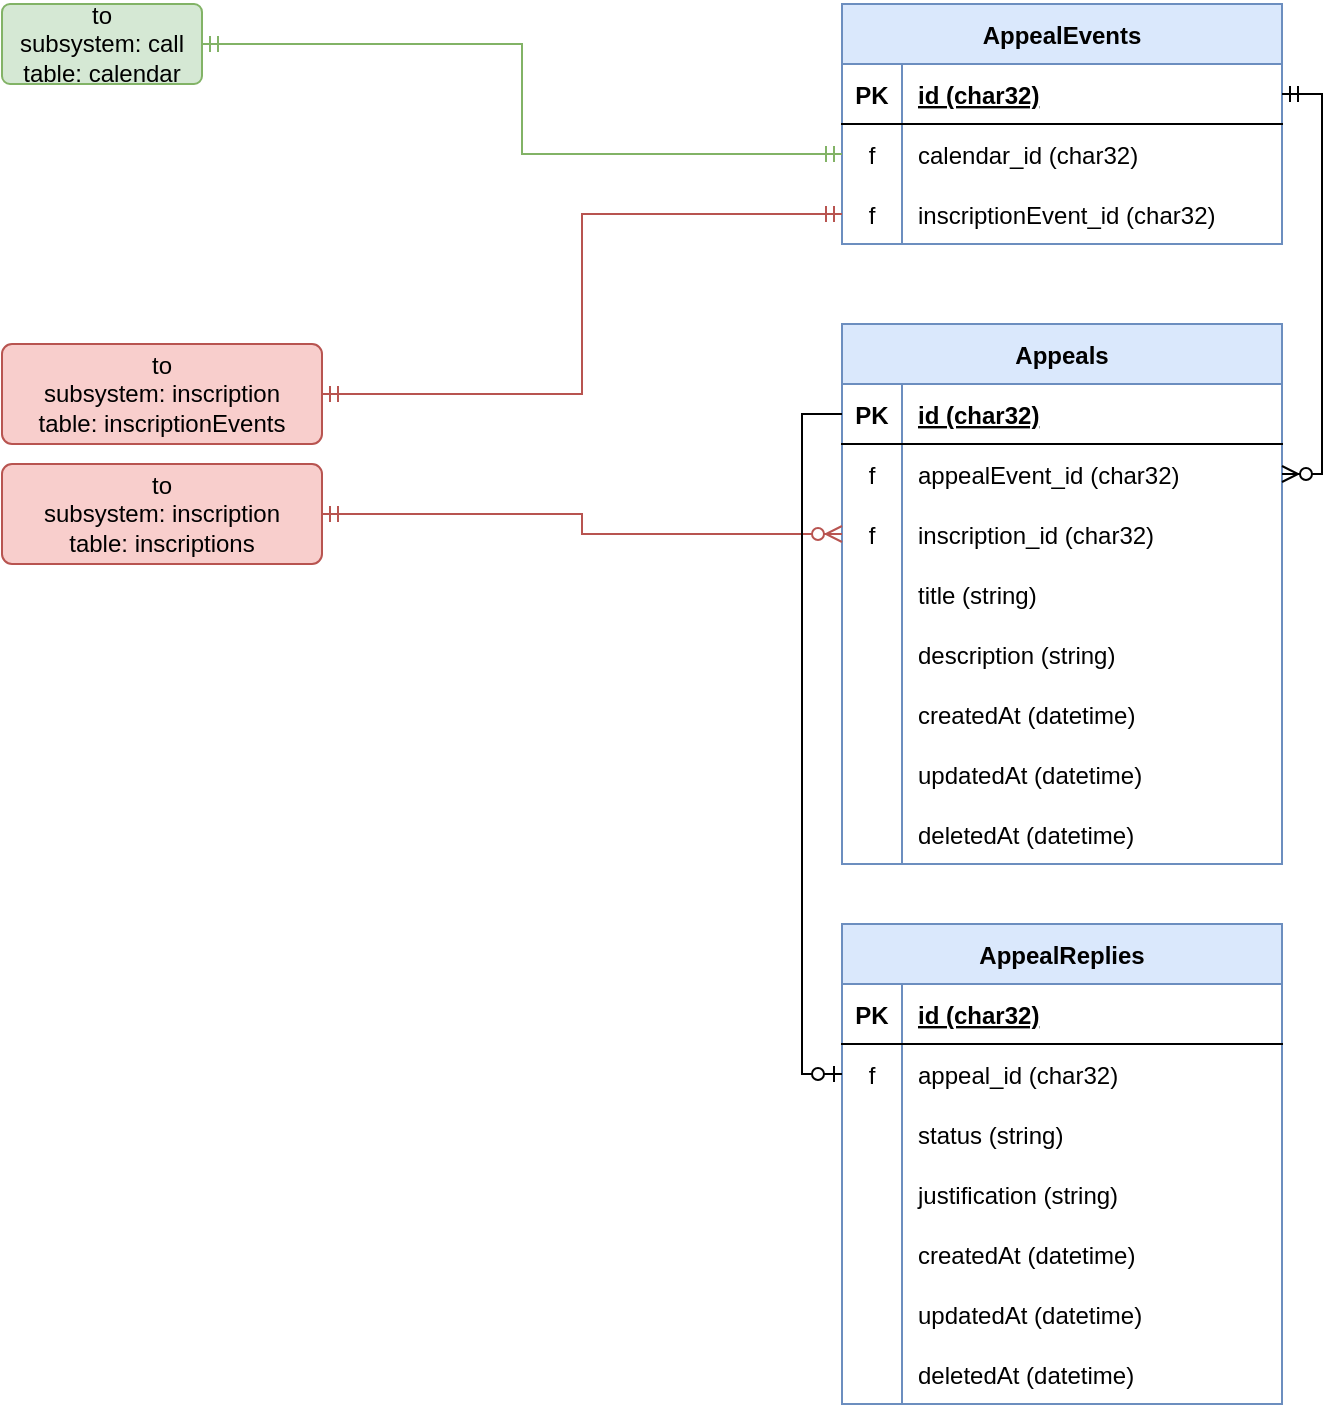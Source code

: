 <mxfile version="13.9.5" type="device"><diagram id="L2zFwyqRx3bvxnhh8DpV" name="Page-1"><mxGraphModel dx="1086" dy="806" grid="1" gridSize="10" guides="1" tooltips="1" connect="1" arrows="1" fold="1" page="1" pageScale="1" pageWidth="827" pageHeight="1169" math="0" shadow="0"><root><mxCell id="0"/><mxCell id="1" parent="0"/><mxCell id="N2YWU0T3yL40sIDLOQy2-25" value="AppealEvents" style="shape=table;startSize=30;container=1;collapsible=1;childLayout=tableLayout;fixedRows=1;rowLines=0;fontStyle=1;align=center;resizeLast=1;fillColor=#dae8fc;strokeColor=#6c8ebf;" parent="1" vertex="1"><mxGeometry x="450" y="100" width="220" height="120" as="geometry"/></mxCell><mxCell id="N2YWU0T3yL40sIDLOQy2-26" value="" style="shape=partialRectangle;collapsible=0;dropTarget=0;pointerEvents=0;fillColor=none;top=0;left=0;bottom=1;right=0;points=[[0,0.5],[1,0.5]];portConstraint=eastwest;" parent="N2YWU0T3yL40sIDLOQy2-25" vertex="1"><mxGeometry y="30" width="220" height="30" as="geometry"/></mxCell><mxCell id="N2YWU0T3yL40sIDLOQy2-27" value="PK" style="shape=partialRectangle;connectable=0;fillColor=none;top=0;left=0;bottom=0;right=0;fontStyle=1;overflow=hidden;" parent="N2YWU0T3yL40sIDLOQy2-26" vertex="1"><mxGeometry width="30" height="30" as="geometry"/></mxCell><mxCell id="N2YWU0T3yL40sIDLOQy2-28" value="id (char32)" style="shape=partialRectangle;connectable=0;fillColor=none;top=0;left=0;bottom=0;right=0;align=left;spacingLeft=6;fontStyle=5;overflow=hidden;" parent="N2YWU0T3yL40sIDLOQy2-26" vertex="1"><mxGeometry x="30" width="190" height="30" as="geometry"/></mxCell><mxCell id="N2YWU0T3yL40sIDLOQy2-29" value="" style="shape=partialRectangle;collapsible=0;dropTarget=0;pointerEvents=0;fillColor=none;top=0;left=0;bottom=0;right=0;points=[[0,0.5],[1,0.5]];portConstraint=eastwest;" parent="N2YWU0T3yL40sIDLOQy2-25" vertex="1"><mxGeometry y="60" width="220" height="30" as="geometry"/></mxCell><mxCell id="N2YWU0T3yL40sIDLOQy2-30" value="f" style="shape=partialRectangle;connectable=0;fillColor=none;top=0;left=0;bottom=0;right=0;editable=1;overflow=hidden;" parent="N2YWU0T3yL40sIDLOQy2-29" vertex="1"><mxGeometry width="30" height="30" as="geometry"/></mxCell><mxCell id="N2YWU0T3yL40sIDLOQy2-31" value="calendar_id (char32)" style="shape=partialRectangle;connectable=0;fillColor=none;top=0;left=0;bottom=0;right=0;align=left;spacingLeft=6;overflow=hidden;" parent="N2YWU0T3yL40sIDLOQy2-29" vertex="1"><mxGeometry x="30" width="190" height="30" as="geometry"/></mxCell><mxCell id="N2YWU0T3yL40sIDLOQy2-32" value="" style="shape=partialRectangle;collapsible=0;dropTarget=0;pointerEvents=0;fillColor=none;top=0;left=0;bottom=0;right=0;points=[[0,0.5],[1,0.5]];portConstraint=eastwest;" parent="N2YWU0T3yL40sIDLOQy2-25" vertex="1"><mxGeometry y="90" width="220" height="30" as="geometry"/></mxCell><mxCell id="N2YWU0T3yL40sIDLOQy2-33" value="f" style="shape=partialRectangle;connectable=0;fillColor=none;top=0;left=0;bottom=0;right=0;editable=1;overflow=hidden;" parent="N2YWU0T3yL40sIDLOQy2-32" vertex="1"><mxGeometry width="30" height="30" as="geometry"/></mxCell><mxCell id="N2YWU0T3yL40sIDLOQy2-34" value="inscriptionEvent_id (char32)" style="shape=partialRectangle;connectable=0;fillColor=none;top=0;left=0;bottom=0;right=0;align=left;spacingLeft=6;overflow=hidden;" parent="N2YWU0T3yL40sIDLOQy2-32" vertex="1"><mxGeometry x="30" width="190" height="30" as="geometry"/></mxCell><mxCell id="N2YWU0T3yL40sIDLOQy2-45" value="Appeals" style="shape=table;startSize=30;container=1;collapsible=1;childLayout=tableLayout;fixedRows=1;rowLines=0;fontStyle=1;align=center;resizeLast=1;strokeColor=#6c8ebf;fillColor=#dae8fc;" parent="1" vertex="1"><mxGeometry x="450" y="260" width="220" height="270" as="geometry"/></mxCell><mxCell id="N2YWU0T3yL40sIDLOQy2-46" value="" style="shape=partialRectangle;collapsible=0;dropTarget=0;pointerEvents=0;fillColor=none;top=0;left=0;bottom=1;right=0;points=[[0,0.5],[1,0.5]];portConstraint=eastwest;" parent="N2YWU0T3yL40sIDLOQy2-45" vertex="1"><mxGeometry y="30" width="220" height="30" as="geometry"/></mxCell><mxCell id="N2YWU0T3yL40sIDLOQy2-47" value="PK" style="shape=partialRectangle;connectable=0;fillColor=none;top=0;left=0;bottom=0;right=0;fontStyle=1;overflow=hidden;" parent="N2YWU0T3yL40sIDLOQy2-46" vertex="1"><mxGeometry width="30" height="30" as="geometry"/></mxCell><mxCell id="N2YWU0T3yL40sIDLOQy2-48" value="id (char32)" style="shape=partialRectangle;connectable=0;top=0;left=0;bottom=0;right=0;align=left;spacingLeft=6;fontStyle=5;overflow=hidden;fillColor=none;" parent="N2YWU0T3yL40sIDLOQy2-46" vertex="1"><mxGeometry x="30" width="190" height="30" as="geometry"/></mxCell><mxCell id="N2YWU0T3yL40sIDLOQy2-79" style="shape=partialRectangle;collapsible=0;dropTarget=0;pointerEvents=0;fillColor=none;top=0;left=0;bottom=0;right=0;points=[[0,0.5],[1,0.5]];portConstraint=eastwest;" parent="N2YWU0T3yL40sIDLOQy2-45" vertex="1"><mxGeometry y="60" width="220" height="30" as="geometry"/></mxCell><mxCell id="N2YWU0T3yL40sIDLOQy2-80" value="f" style="shape=partialRectangle;connectable=0;fillColor=none;top=0;left=0;bottom=0;right=0;editable=1;overflow=hidden;" parent="N2YWU0T3yL40sIDLOQy2-79" vertex="1"><mxGeometry width="30" height="30" as="geometry"/></mxCell><mxCell id="N2YWU0T3yL40sIDLOQy2-81" value="appealEvent_id (char32)" style="shape=partialRectangle;connectable=0;top=0;left=0;bottom=0;right=0;align=left;spacingLeft=6;overflow=hidden;fillColor=none;" parent="N2YWU0T3yL40sIDLOQy2-79" vertex="1"><mxGeometry x="30" width="190" height="30" as="geometry"/></mxCell><mxCell id="N2YWU0T3yL40sIDLOQy2-49" value="" style="shape=partialRectangle;collapsible=0;dropTarget=0;pointerEvents=0;fillColor=none;top=0;left=0;bottom=0;right=0;points=[[0,0.5],[1,0.5]];portConstraint=eastwest;" parent="N2YWU0T3yL40sIDLOQy2-45" vertex="1"><mxGeometry y="90" width="220" height="30" as="geometry"/></mxCell><mxCell id="N2YWU0T3yL40sIDLOQy2-50" value="f" style="shape=partialRectangle;connectable=0;fillColor=none;top=0;left=0;bottom=0;right=0;editable=1;overflow=hidden;" parent="N2YWU0T3yL40sIDLOQy2-49" vertex="1"><mxGeometry width="30" height="30" as="geometry"/></mxCell><mxCell id="N2YWU0T3yL40sIDLOQy2-51" value="inscription_id (char32)" style="shape=partialRectangle;connectable=0;fillColor=none;top=0;left=0;bottom=0;right=0;align=left;spacingLeft=6;overflow=hidden;" parent="N2YWU0T3yL40sIDLOQy2-49" vertex="1"><mxGeometry x="30" width="190" height="30" as="geometry"/></mxCell><mxCell id="N2YWU0T3yL40sIDLOQy2-55" style="shape=partialRectangle;collapsible=0;dropTarget=0;pointerEvents=0;fillColor=none;top=0;left=0;bottom=0;right=0;points=[[0,0.5],[1,0.5]];portConstraint=eastwest;" parent="N2YWU0T3yL40sIDLOQy2-45" vertex="1"><mxGeometry y="120" width="220" height="30" as="geometry"/></mxCell><mxCell id="N2YWU0T3yL40sIDLOQy2-56" style="shape=partialRectangle;connectable=0;fillColor=none;top=0;left=0;bottom=0;right=0;editable=1;overflow=hidden;" parent="N2YWU0T3yL40sIDLOQy2-55" vertex="1"><mxGeometry width="30" height="30" as="geometry"/></mxCell><mxCell id="N2YWU0T3yL40sIDLOQy2-57" value="title (string)" style="shape=partialRectangle;connectable=0;fillColor=none;top=0;left=0;bottom=0;right=0;align=left;spacingLeft=6;overflow=hidden;" parent="N2YWU0T3yL40sIDLOQy2-55" vertex="1"><mxGeometry x="30" width="190" height="30" as="geometry"/></mxCell><mxCell id="N2YWU0T3yL40sIDLOQy2-58" style="shape=partialRectangle;collapsible=0;dropTarget=0;pointerEvents=0;fillColor=none;top=0;left=0;bottom=0;right=0;points=[[0,0.5],[1,0.5]];portConstraint=eastwest;" parent="N2YWU0T3yL40sIDLOQy2-45" vertex="1"><mxGeometry y="150" width="220" height="30" as="geometry"/></mxCell><mxCell id="N2YWU0T3yL40sIDLOQy2-59" style="shape=partialRectangle;connectable=0;fillColor=none;top=0;left=0;bottom=0;right=0;editable=1;overflow=hidden;" parent="N2YWU0T3yL40sIDLOQy2-58" vertex="1"><mxGeometry width="30" height="30" as="geometry"/></mxCell><mxCell id="N2YWU0T3yL40sIDLOQy2-60" value="description (string)" style="shape=partialRectangle;connectable=0;fillColor=none;top=0;left=0;bottom=0;right=0;align=left;spacingLeft=6;overflow=hidden;" parent="N2YWU0T3yL40sIDLOQy2-58" vertex="1"><mxGeometry x="30" width="190" height="30" as="geometry"/></mxCell><mxCell id="N2YWU0T3yL40sIDLOQy2-67" style="shape=partialRectangle;collapsible=0;dropTarget=0;pointerEvents=0;fillColor=none;top=0;left=0;bottom=0;right=0;points=[[0,0.5],[1,0.5]];portConstraint=eastwest;" parent="N2YWU0T3yL40sIDLOQy2-45" vertex="1"><mxGeometry y="180" width="220" height="30" as="geometry"/></mxCell><mxCell id="N2YWU0T3yL40sIDLOQy2-68" style="shape=partialRectangle;connectable=0;fillColor=none;top=0;left=0;bottom=0;right=0;editable=1;overflow=hidden;" parent="N2YWU0T3yL40sIDLOQy2-67" vertex="1"><mxGeometry width="30" height="30" as="geometry"/></mxCell><mxCell id="N2YWU0T3yL40sIDLOQy2-69" value="createdAt (datetime)" style="shape=partialRectangle;connectable=0;fillColor=none;top=0;left=0;bottom=0;right=0;align=left;spacingLeft=6;overflow=hidden;" parent="N2YWU0T3yL40sIDLOQy2-67" vertex="1"><mxGeometry x="30" width="190" height="30" as="geometry"/></mxCell><mxCell id="N2YWU0T3yL40sIDLOQy2-70" style="shape=partialRectangle;collapsible=0;dropTarget=0;pointerEvents=0;fillColor=none;top=0;left=0;bottom=0;right=0;points=[[0,0.5],[1,0.5]];portConstraint=eastwest;" parent="N2YWU0T3yL40sIDLOQy2-45" vertex="1"><mxGeometry y="210" width="220" height="30" as="geometry"/></mxCell><mxCell id="N2YWU0T3yL40sIDLOQy2-71" style="shape=partialRectangle;connectable=0;fillColor=none;top=0;left=0;bottom=0;right=0;editable=1;overflow=hidden;" parent="N2YWU0T3yL40sIDLOQy2-70" vertex="1"><mxGeometry width="30" height="30" as="geometry"/></mxCell><mxCell id="N2YWU0T3yL40sIDLOQy2-72" value="updatedAt (datetime)" style="shape=partialRectangle;connectable=0;fillColor=none;top=0;left=0;bottom=0;right=0;align=left;spacingLeft=6;overflow=hidden;" parent="N2YWU0T3yL40sIDLOQy2-70" vertex="1"><mxGeometry x="30" width="190" height="30" as="geometry"/></mxCell><mxCell id="N2YWU0T3yL40sIDLOQy2-73" style="shape=partialRectangle;collapsible=0;dropTarget=0;pointerEvents=0;fillColor=none;top=0;left=0;bottom=0;right=0;points=[[0,0.5],[1,0.5]];portConstraint=eastwest;" parent="N2YWU0T3yL40sIDLOQy2-45" vertex="1"><mxGeometry y="240" width="220" height="30" as="geometry"/></mxCell><mxCell id="N2YWU0T3yL40sIDLOQy2-74" style="shape=partialRectangle;connectable=0;fillColor=none;top=0;left=0;bottom=0;right=0;editable=1;overflow=hidden;" parent="N2YWU0T3yL40sIDLOQy2-73" vertex="1"><mxGeometry width="30" height="30" as="geometry"/></mxCell><mxCell id="N2YWU0T3yL40sIDLOQy2-75" value="deletedAt (datetime)" style="shape=partialRectangle;connectable=0;fillColor=none;top=0;left=0;bottom=0;right=0;align=left;spacingLeft=6;overflow=hidden;" parent="N2YWU0T3yL40sIDLOQy2-73" vertex="1"><mxGeometry x="30" width="190" height="30" as="geometry"/></mxCell><mxCell id="N2YWU0T3yL40sIDLOQy2-91" style="edgeStyle=orthogonalEdgeStyle;rounded=0;orthogonalLoop=1;jettySize=auto;html=1;startArrow=ERzeroToMany;startFill=1;endArrow=ERmandOne;endFill=0;entryX=1;entryY=0.5;entryDx=0;entryDy=0;exitX=1;exitY=0.5;exitDx=0;exitDy=0;" parent="1" source="N2YWU0T3yL40sIDLOQy2-79" target="N2YWU0T3yL40sIDLOQy2-26" edge="1"><mxGeometry relative="1" as="geometry"/></mxCell><mxCell id="N2YWU0T3yL40sIDLOQy2-97" value="to&lt;br&gt;subsystem: call&lt;br&gt;table: calendar" style="rounded=1;arcSize=10;whiteSpace=wrap;html=1;align=center;fillColor=#d5e8d4;strokeColor=#82b366;" parent="1" vertex="1"><mxGeometry x="30" y="100" width="100" height="40" as="geometry"/></mxCell><mxCell id="N2YWU0T3yL40sIDLOQy2-98" style="edgeStyle=orthogonalEdgeStyle;rounded=0;orthogonalLoop=1;jettySize=auto;html=1;entryX=1;entryY=0.5;entryDx=0;entryDy=0;startArrow=ERmandOne;startFill=0;endArrow=ERmandOne;endFill=0;fillColor=#d5e8d4;strokeColor=#82b366;" parent="1" source="N2YWU0T3yL40sIDLOQy2-29" target="N2YWU0T3yL40sIDLOQy2-97" edge="1"><mxGeometry relative="1" as="geometry"/></mxCell><mxCell id="N2YWU0T3yL40sIDLOQy2-99" value="to&lt;br&gt;subsystem: inscription&lt;br&gt;table: inscriptionEvents" style="rounded=1;arcSize=10;whiteSpace=wrap;html=1;align=center;fillColor=#f8cecc;strokeColor=#b85450;" parent="1" vertex="1"><mxGeometry x="30" y="270" width="160" height="50" as="geometry"/></mxCell><mxCell id="N2YWU0T3yL40sIDLOQy2-100" style="edgeStyle=orthogonalEdgeStyle;rounded=0;orthogonalLoop=1;jettySize=auto;html=1;entryX=1;entryY=0.5;entryDx=0;entryDy=0;startArrow=ERmandOne;startFill=0;endArrow=ERmandOne;endFill=0;fillColor=#f8cecc;strokeColor=#b85450;" parent="1" source="N2YWU0T3yL40sIDLOQy2-32" target="N2YWU0T3yL40sIDLOQy2-99" edge="1"><mxGeometry relative="1" as="geometry"/></mxCell><mxCell id="N2YWU0T3yL40sIDLOQy2-101" value="to&lt;br&gt;subsystem: inscription&lt;br&gt;table: inscriptions" style="rounded=1;arcSize=10;whiteSpace=wrap;html=1;align=center;fillColor=#f8cecc;strokeColor=#b85450;" parent="1" vertex="1"><mxGeometry x="30" y="330" width="160" height="50" as="geometry"/></mxCell><mxCell id="N2YWU0T3yL40sIDLOQy2-102" style="edgeStyle=orthogonalEdgeStyle;rounded=0;orthogonalLoop=1;jettySize=auto;html=1;startArrow=ERzeroToMany;startFill=1;endArrow=ERmandOne;endFill=0;fillColor=#f8cecc;strokeColor=#b85450;" parent="1" source="N2YWU0T3yL40sIDLOQy2-49" target="N2YWU0T3yL40sIDLOQy2-101" edge="1"><mxGeometry relative="1" as="geometry"/></mxCell><mxCell id="xPUukCzDINqgLXDKiLEO-1" value="AppealReplies" style="shape=table;startSize=30;container=1;collapsible=1;childLayout=tableLayout;fixedRows=1;rowLines=0;fontStyle=1;align=center;resizeLast=1;strokeColor=#6c8ebf;fillColor=#dae8fc;" vertex="1" parent="1"><mxGeometry x="450" y="560" width="220" height="240" as="geometry"/></mxCell><mxCell id="xPUukCzDINqgLXDKiLEO-2" value="" style="shape=partialRectangle;collapsible=0;dropTarget=0;pointerEvents=0;fillColor=none;top=0;left=0;bottom=1;right=0;points=[[0,0.5],[1,0.5]];portConstraint=eastwest;" vertex="1" parent="xPUukCzDINqgLXDKiLEO-1"><mxGeometry y="30" width="220" height="30" as="geometry"/></mxCell><mxCell id="xPUukCzDINqgLXDKiLEO-3" value="PK" style="shape=partialRectangle;connectable=0;fillColor=none;top=0;left=0;bottom=0;right=0;fontStyle=1;overflow=hidden;" vertex="1" parent="xPUukCzDINqgLXDKiLEO-2"><mxGeometry width="30" height="30" as="geometry"/></mxCell><mxCell id="xPUukCzDINqgLXDKiLEO-4" value="id (char32)" style="shape=partialRectangle;connectable=0;top=0;left=0;bottom=0;right=0;align=left;spacingLeft=6;fontStyle=5;overflow=hidden;fillColor=none;" vertex="1" parent="xPUukCzDINqgLXDKiLEO-2"><mxGeometry x="30" width="190" height="30" as="geometry"/></mxCell><mxCell id="xPUukCzDINqgLXDKiLEO-5" style="shape=partialRectangle;collapsible=0;dropTarget=0;pointerEvents=0;fillColor=none;top=0;left=0;bottom=0;right=0;points=[[0,0.5],[1,0.5]];portConstraint=eastwest;" vertex="1" parent="xPUukCzDINqgLXDKiLEO-1"><mxGeometry y="60" width="220" height="30" as="geometry"/></mxCell><mxCell id="xPUukCzDINqgLXDKiLEO-6" value="f" style="shape=partialRectangle;connectable=0;fillColor=none;top=0;left=0;bottom=0;right=0;editable=1;overflow=hidden;" vertex="1" parent="xPUukCzDINqgLXDKiLEO-5"><mxGeometry width="30" height="30" as="geometry"/></mxCell><mxCell id="xPUukCzDINqgLXDKiLEO-7" value="appeal_id (char32)" style="shape=partialRectangle;connectable=0;top=0;left=0;bottom=0;right=0;align=left;spacingLeft=6;overflow=hidden;fillColor=none;" vertex="1" parent="xPUukCzDINqgLXDKiLEO-5"><mxGeometry x="30" width="190" height="30" as="geometry"/></mxCell><mxCell id="xPUukCzDINqgLXDKiLEO-17" style="shape=partialRectangle;collapsible=0;dropTarget=0;pointerEvents=0;fillColor=none;top=0;left=0;bottom=0;right=0;points=[[0,0.5],[1,0.5]];portConstraint=eastwest;" vertex="1" parent="xPUukCzDINqgLXDKiLEO-1"><mxGeometry y="90" width="220" height="30" as="geometry"/></mxCell><mxCell id="xPUukCzDINqgLXDKiLEO-18" style="shape=partialRectangle;connectable=0;fillColor=none;top=0;left=0;bottom=0;right=0;editable=1;overflow=hidden;" vertex="1" parent="xPUukCzDINqgLXDKiLEO-17"><mxGeometry width="30" height="30" as="geometry"/></mxCell><mxCell id="xPUukCzDINqgLXDKiLEO-19" value="status (string)" style="shape=partialRectangle;connectable=0;fillColor=none;top=0;left=0;bottom=0;right=0;align=left;spacingLeft=6;overflow=hidden;" vertex="1" parent="xPUukCzDINqgLXDKiLEO-17"><mxGeometry x="30" width="190" height="30" as="geometry"/></mxCell><mxCell id="xPUukCzDINqgLXDKiLEO-20" style="shape=partialRectangle;collapsible=0;dropTarget=0;pointerEvents=0;fillColor=none;top=0;left=0;bottom=0;right=0;points=[[0,0.5],[1,0.5]];portConstraint=eastwest;" vertex="1" parent="xPUukCzDINqgLXDKiLEO-1"><mxGeometry y="120" width="220" height="30" as="geometry"/></mxCell><mxCell id="xPUukCzDINqgLXDKiLEO-21" style="shape=partialRectangle;connectable=0;fillColor=none;top=0;left=0;bottom=0;right=0;editable=1;overflow=hidden;" vertex="1" parent="xPUukCzDINqgLXDKiLEO-20"><mxGeometry width="30" height="30" as="geometry"/></mxCell><mxCell id="xPUukCzDINqgLXDKiLEO-22" value="justification (string)" style="shape=partialRectangle;connectable=0;fillColor=none;top=0;left=0;bottom=0;right=0;align=left;spacingLeft=6;overflow=hidden;" vertex="1" parent="xPUukCzDINqgLXDKiLEO-20"><mxGeometry x="30" width="190" height="30" as="geometry"/></mxCell><mxCell id="xPUukCzDINqgLXDKiLEO-23" style="shape=partialRectangle;collapsible=0;dropTarget=0;pointerEvents=0;fillColor=none;top=0;left=0;bottom=0;right=0;points=[[0,0.5],[1,0.5]];portConstraint=eastwest;" vertex="1" parent="xPUukCzDINqgLXDKiLEO-1"><mxGeometry y="150" width="220" height="30" as="geometry"/></mxCell><mxCell id="xPUukCzDINqgLXDKiLEO-24" style="shape=partialRectangle;connectable=0;fillColor=none;top=0;left=0;bottom=0;right=0;editable=1;overflow=hidden;" vertex="1" parent="xPUukCzDINqgLXDKiLEO-23"><mxGeometry width="30" height="30" as="geometry"/></mxCell><mxCell id="xPUukCzDINqgLXDKiLEO-25" value="createdAt (datetime)" style="shape=partialRectangle;connectable=0;fillColor=none;top=0;left=0;bottom=0;right=0;align=left;spacingLeft=6;overflow=hidden;" vertex="1" parent="xPUukCzDINqgLXDKiLEO-23"><mxGeometry x="30" width="190" height="30" as="geometry"/></mxCell><mxCell id="xPUukCzDINqgLXDKiLEO-26" style="shape=partialRectangle;collapsible=0;dropTarget=0;pointerEvents=0;fillColor=none;top=0;left=0;bottom=0;right=0;points=[[0,0.5],[1,0.5]];portConstraint=eastwest;" vertex="1" parent="xPUukCzDINqgLXDKiLEO-1"><mxGeometry y="180" width="220" height="30" as="geometry"/></mxCell><mxCell id="xPUukCzDINqgLXDKiLEO-27" style="shape=partialRectangle;connectable=0;fillColor=none;top=0;left=0;bottom=0;right=0;editable=1;overflow=hidden;" vertex="1" parent="xPUukCzDINqgLXDKiLEO-26"><mxGeometry width="30" height="30" as="geometry"/></mxCell><mxCell id="xPUukCzDINqgLXDKiLEO-28" value="updatedAt (datetime)" style="shape=partialRectangle;connectable=0;fillColor=none;top=0;left=0;bottom=0;right=0;align=left;spacingLeft=6;overflow=hidden;" vertex="1" parent="xPUukCzDINqgLXDKiLEO-26"><mxGeometry x="30" width="190" height="30" as="geometry"/></mxCell><mxCell id="xPUukCzDINqgLXDKiLEO-29" style="shape=partialRectangle;collapsible=0;dropTarget=0;pointerEvents=0;fillColor=none;top=0;left=0;bottom=0;right=0;points=[[0,0.5],[1,0.5]];portConstraint=eastwest;" vertex="1" parent="xPUukCzDINqgLXDKiLEO-1"><mxGeometry y="210" width="220" height="30" as="geometry"/></mxCell><mxCell id="xPUukCzDINqgLXDKiLEO-30" style="shape=partialRectangle;connectable=0;fillColor=none;top=0;left=0;bottom=0;right=0;editable=1;overflow=hidden;" vertex="1" parent="xPUukCzDINqgLXDKiLEO-29"><mxGeometry width="30" height="30" as="geometry"/></mxCell><mxCell id="xPUukCzDINqgLXDKiLEO-31" value="deletedAt (datetime)" style="shape=partialRectangle;connectable=0;fillColor=none;top=0;left=0;bottom=0;right=0;align=left;spacingLeft=6;overflow=hidden;" vertex="1" parent="xPUukCzDINqgLXDKiLEO-29"><mxGeometry x="30" width="190" height="30" as="geometry"/></mxCell><mxCell id="xPUukCzDINqgLXDKiLEO-37" style="edgeStyle=orthogonalEdgeStyle;rounded=0;orthogonalLoop=1;jettySize=auto;html=1;entryX=0;entryY=0.5;entryDx=0;entryDy=0;startArrow=ERzeroToOne;startFill=1;endArrow=none;endFill=0;" edge="1" parent="1" source="xPUukCzDINqgLXDKiLEO-5" target="N2YWU0T3yL40sIDLOQy2-46"><mxGeometry relative="1" as="geometry"/></mxCell></root></mxGraphModel></diagram></mxfile>